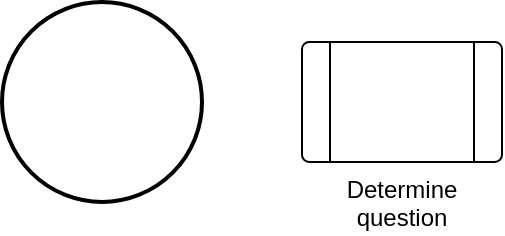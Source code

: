 <mxfile version="14.2.4" type="embed">
    <diagram id="qx9ln1X2mtUI9oCY3qEO" name="Page-1">
        <mxGraphModel dx="1099" dy="618" grid="1" gridSize="10" guides="1" tooltips="1" connect="1" arrows="1" fold="1" page="1" pageScale="1" pageWidth="850" pageHeight="1100" math="0" shadow="0">
            <root>
                <mxCell id="0"/>
                <mxCell id="1" parent="0"/>
                <mxCell id="2" value="" style="strokeWidth=2;html=1;shape=mxgraph.flowchart.start_2;whiteSpace=wrap;" vertex="1" parent="1">
                    <mxGeometry x="10" y="10" width="100" height="100" as="geometry"/>
                </mxCell>
                <mxCell id="3" value="Determine question" style="verticalLabelPosition=bottom;verticalAlign=top;html=1;shape=process;whiteSpace=wrap;rounded=1;size=0.14;arcSize=6;" vertex="1" parent="1">
                    <mxGeometry x="160" y="30" width="100" height="60" as="geometry"/>
                </mxCell>
            </root>
        </mxGraphModel>
    </diagram>
</mxfile>